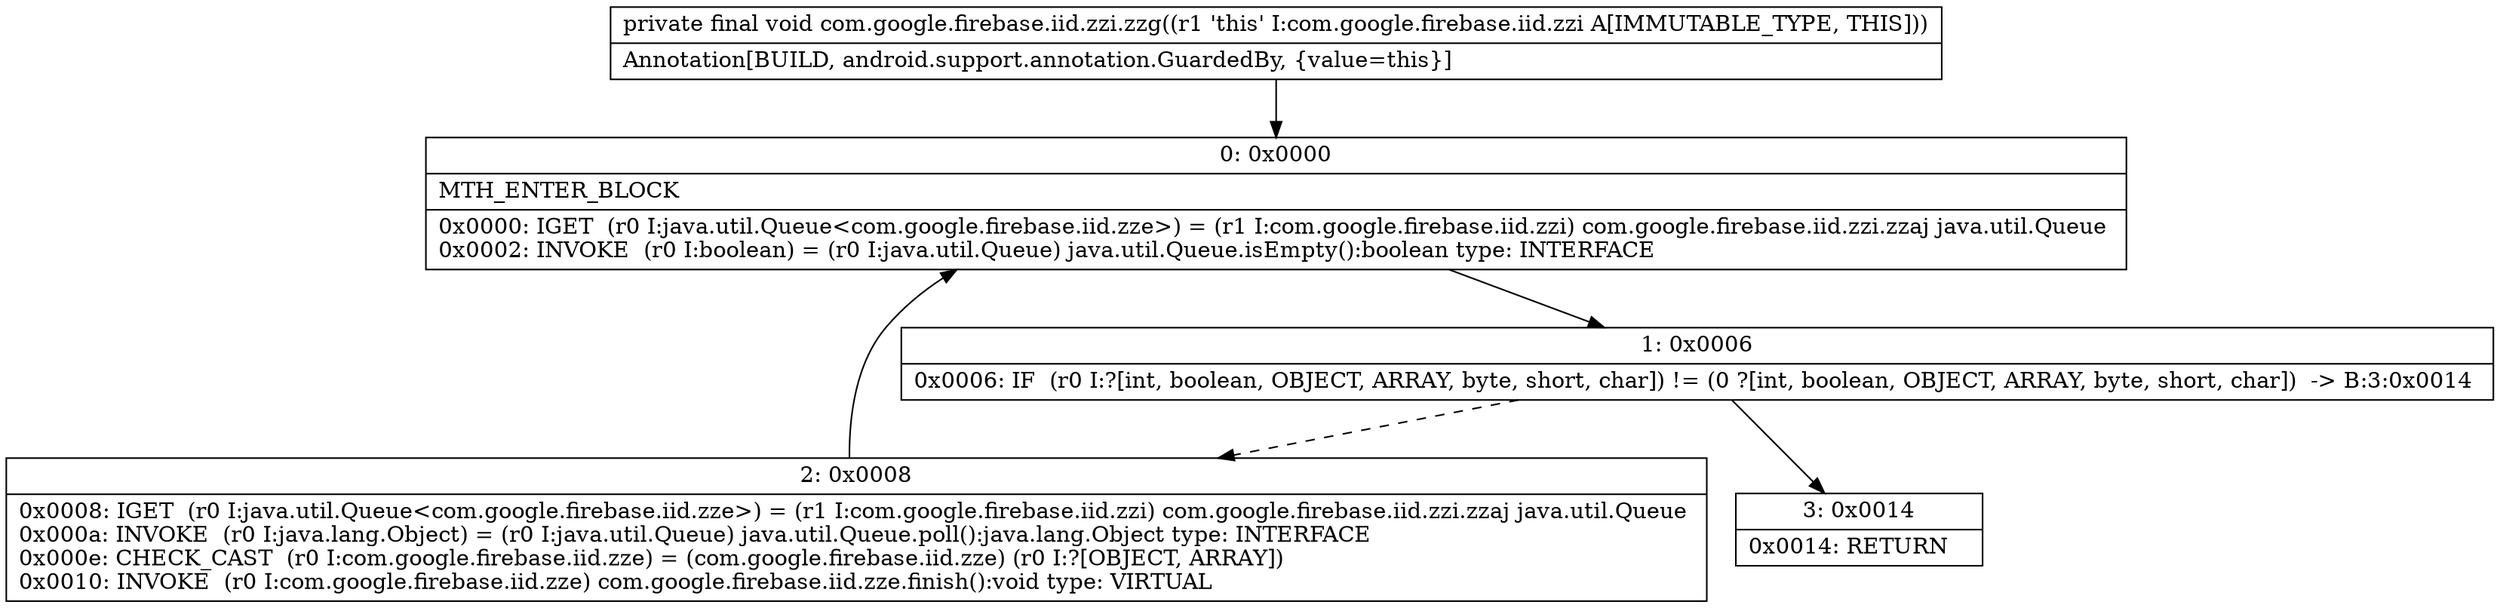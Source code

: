 digraph "CFG forcom.google.firebase.iid.zzi.zzg()V" {
Node_0 [shape=record,label="{0\:\ 0x0000|MTH_ENTER_BLOCK\l|0x0000: IGET  (r0 I:java.util.Queue\<com.google.firebase.iid.zze\>) = (r1 I:com.google.firebase.iid.zzi) com.google.firebase.iid.zzi.zzaj java.util.Queue \l0x0002: INVOKE  (r0 I:boolean) = (r0 I:java.util.Queue) java.util.Queue.isEmpty():boolean type: INTERFACE \l}"];
Node_1 [shape=record,label="{1\:\ 0x0006|0x0006: IF  (r0 I:?[int, boolean, OBJECT, ARRAY, byte, short, char]) != (0 ?[int, boolean, OBJECT, ARRAY, byte, short, char])  \-\> B:3:0x0014 \l}"];
Node_2 [shape=record,label="{2\:\ 0x0008|0x0008: IGET  (r0 I:java.util.Queue\<com.google.firebase.iid.zze\>) = (r1 I:com.google.firebase.iid.zzi) com.google.firebase.iid.zzi.zzaj java.util.Queue \l0x000a: INVOKE  (r0 I:java.lang.Object) = (r0 I:java.util.Queue) java.util.Queue.poll():java.lang.Object type: INTERFACE \l0x000e: CHECK_CAST  (r0 I:com.google.firebase.iid.zze) = (com.google.firebase.iid.zze) (r0 I:?[OBJECT, ARRAY]) \l0x0010: INVOKE  (r0 I:com.google.firebase.iid.zze) com.google.firebase.iid.zze.finish():void type: VIRTUAL \l}"];
Node_3 [shape=record,label="{3\:\ 0x0014|0x0014: RETURN   \l}"];
MethodNode[shape=record,label="{private final void com.google.firebase.iid.zzi.zzg((r1 'this' I:com.google.firebase.iid.zzi A[IMMUTABLE_TYPE, THIS]))  | Annotation[BUILD, android.support.annotation.GuardedBy, \{value=this\}]\l}"];
MethodNode -> Node_0;
Node_0 -> Node_1;
Node_1 -> Node_2[style=dashed];
Node_1 -> Node_3;
Node_2 -> Node_0;
}

